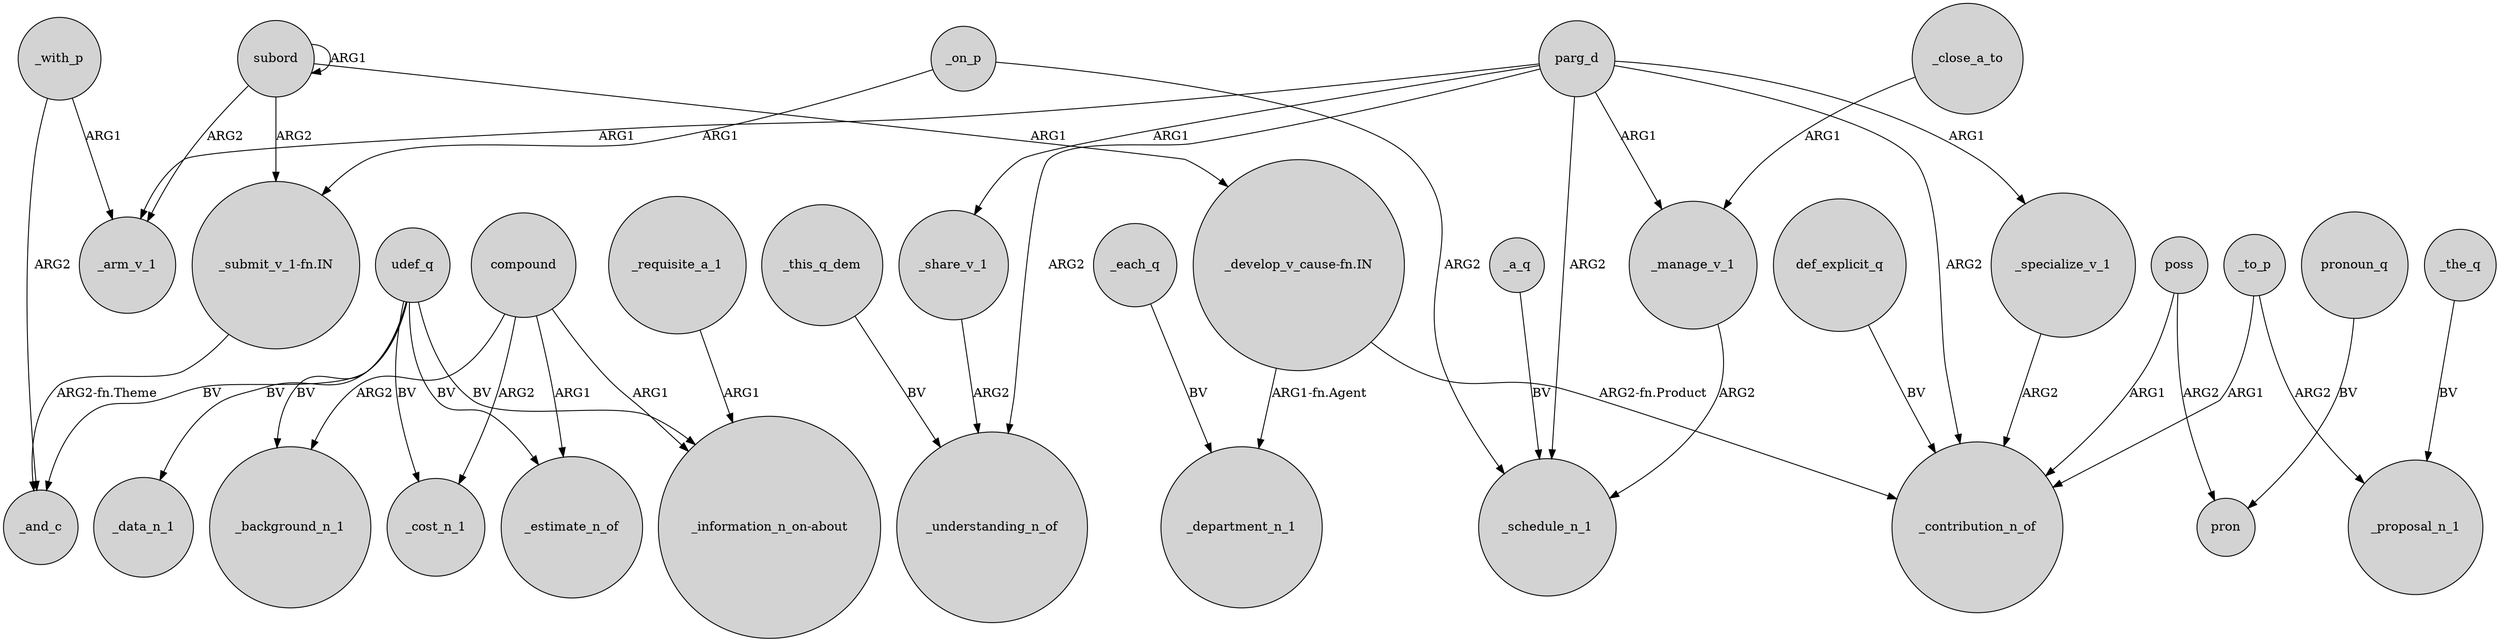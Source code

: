 digraph {
	node [shape=circle style=filled]
	_with_p -> _and_c [label=ARG2]
	subord -> _arm_v_1 [label=ARG2]
	_each_q -> _department_n_1 [label=BV]
	_the_q -> _proposal_n_1 [label=BV]
	compound -> _estimate_n_of [label=ARG1]
	parg_d -> _share_v_1 [label=ARG1]
	poss -> pron [label=ARG2]
	_to_p -> _proposal_n_1 [label=ARG2]
	_with_p -> _arm_v_1 [label=ARG1]
	_close_a_to -> _manage_v_1 [label=ARG1]
	compound -> _background_n_1 [label=ARG2]
	parg_d -> _manage_v_1 [label=ARG1]
	parg_d -> _contribution_n_of [label=ARG2]
	udef_q -> _background_n_1 [label=BV]
	subord -> subord [label=ARG1]
	udef_q -> _cost_n_1 [label=BV]
	parg_d -> _schedule_n_1 [label=ARG2]
	udef_q -> "_information_n_on-about" [label=BV]
	_requisite_a_1 -> "_information_n_on-about" [label=ARG1]
	pronoun_q -> pron [label=BV]
	"_submit_v_1-fn.IN" -> _and_c [label="ARG2-fn.Theme"]
	parg_d -> _arm_v_1 [label=ARG1]
	udef_q -> _data_n_1 [label=BV]
	_a_q -> _schedule_n_1 [label=BV]
	_this_q_dem -> _understanding_n_of [label=BV]
	udef_q -> _estimate_n_of [label=BV]
	_share_v_1 -> _understanding_n_of [label=ARG2]
	_specialize_v_1 -> _contribution_n_of [label=ARG2]
	def_explicit_q -> _contribution_n_of [label=BV]
	_to_p -> _contribution_n_of [label=ARG1]
	_on_p -> "_submit_v_1-fn.IN" [label=ARG1]
	parg_d -> _understanding_n_of [label=ARG2]
	_manage_v_1 -> _schedule_n_1 [label=ARG2]
	"_develop_v_cause-fn.IN" -> _contribution_n_of [label="ARG2-fn.Product"]
	compound -> _cost_n_1 [label=ARG2]
	subord -> "_develop_v_cause-fn.IN" [label=ARG1]
	_on_p -> _schedule_n_1 [label=ARG2]
	poss -> _contribution_n_of [label=ARG1]
	udef_q -> _and_c [label=BV]
	"_develop_v_cause-fn.IN" -> _department_n_1 [label="ARG1-fn.Agent"]
	compound -> "_information_n_on-about" [label=ARG1]
	parg_d -> _specialize_v_1 [label=ARG1]
	subord -> "_submit_v_1-fn.IN" [label=ARG2]
}
